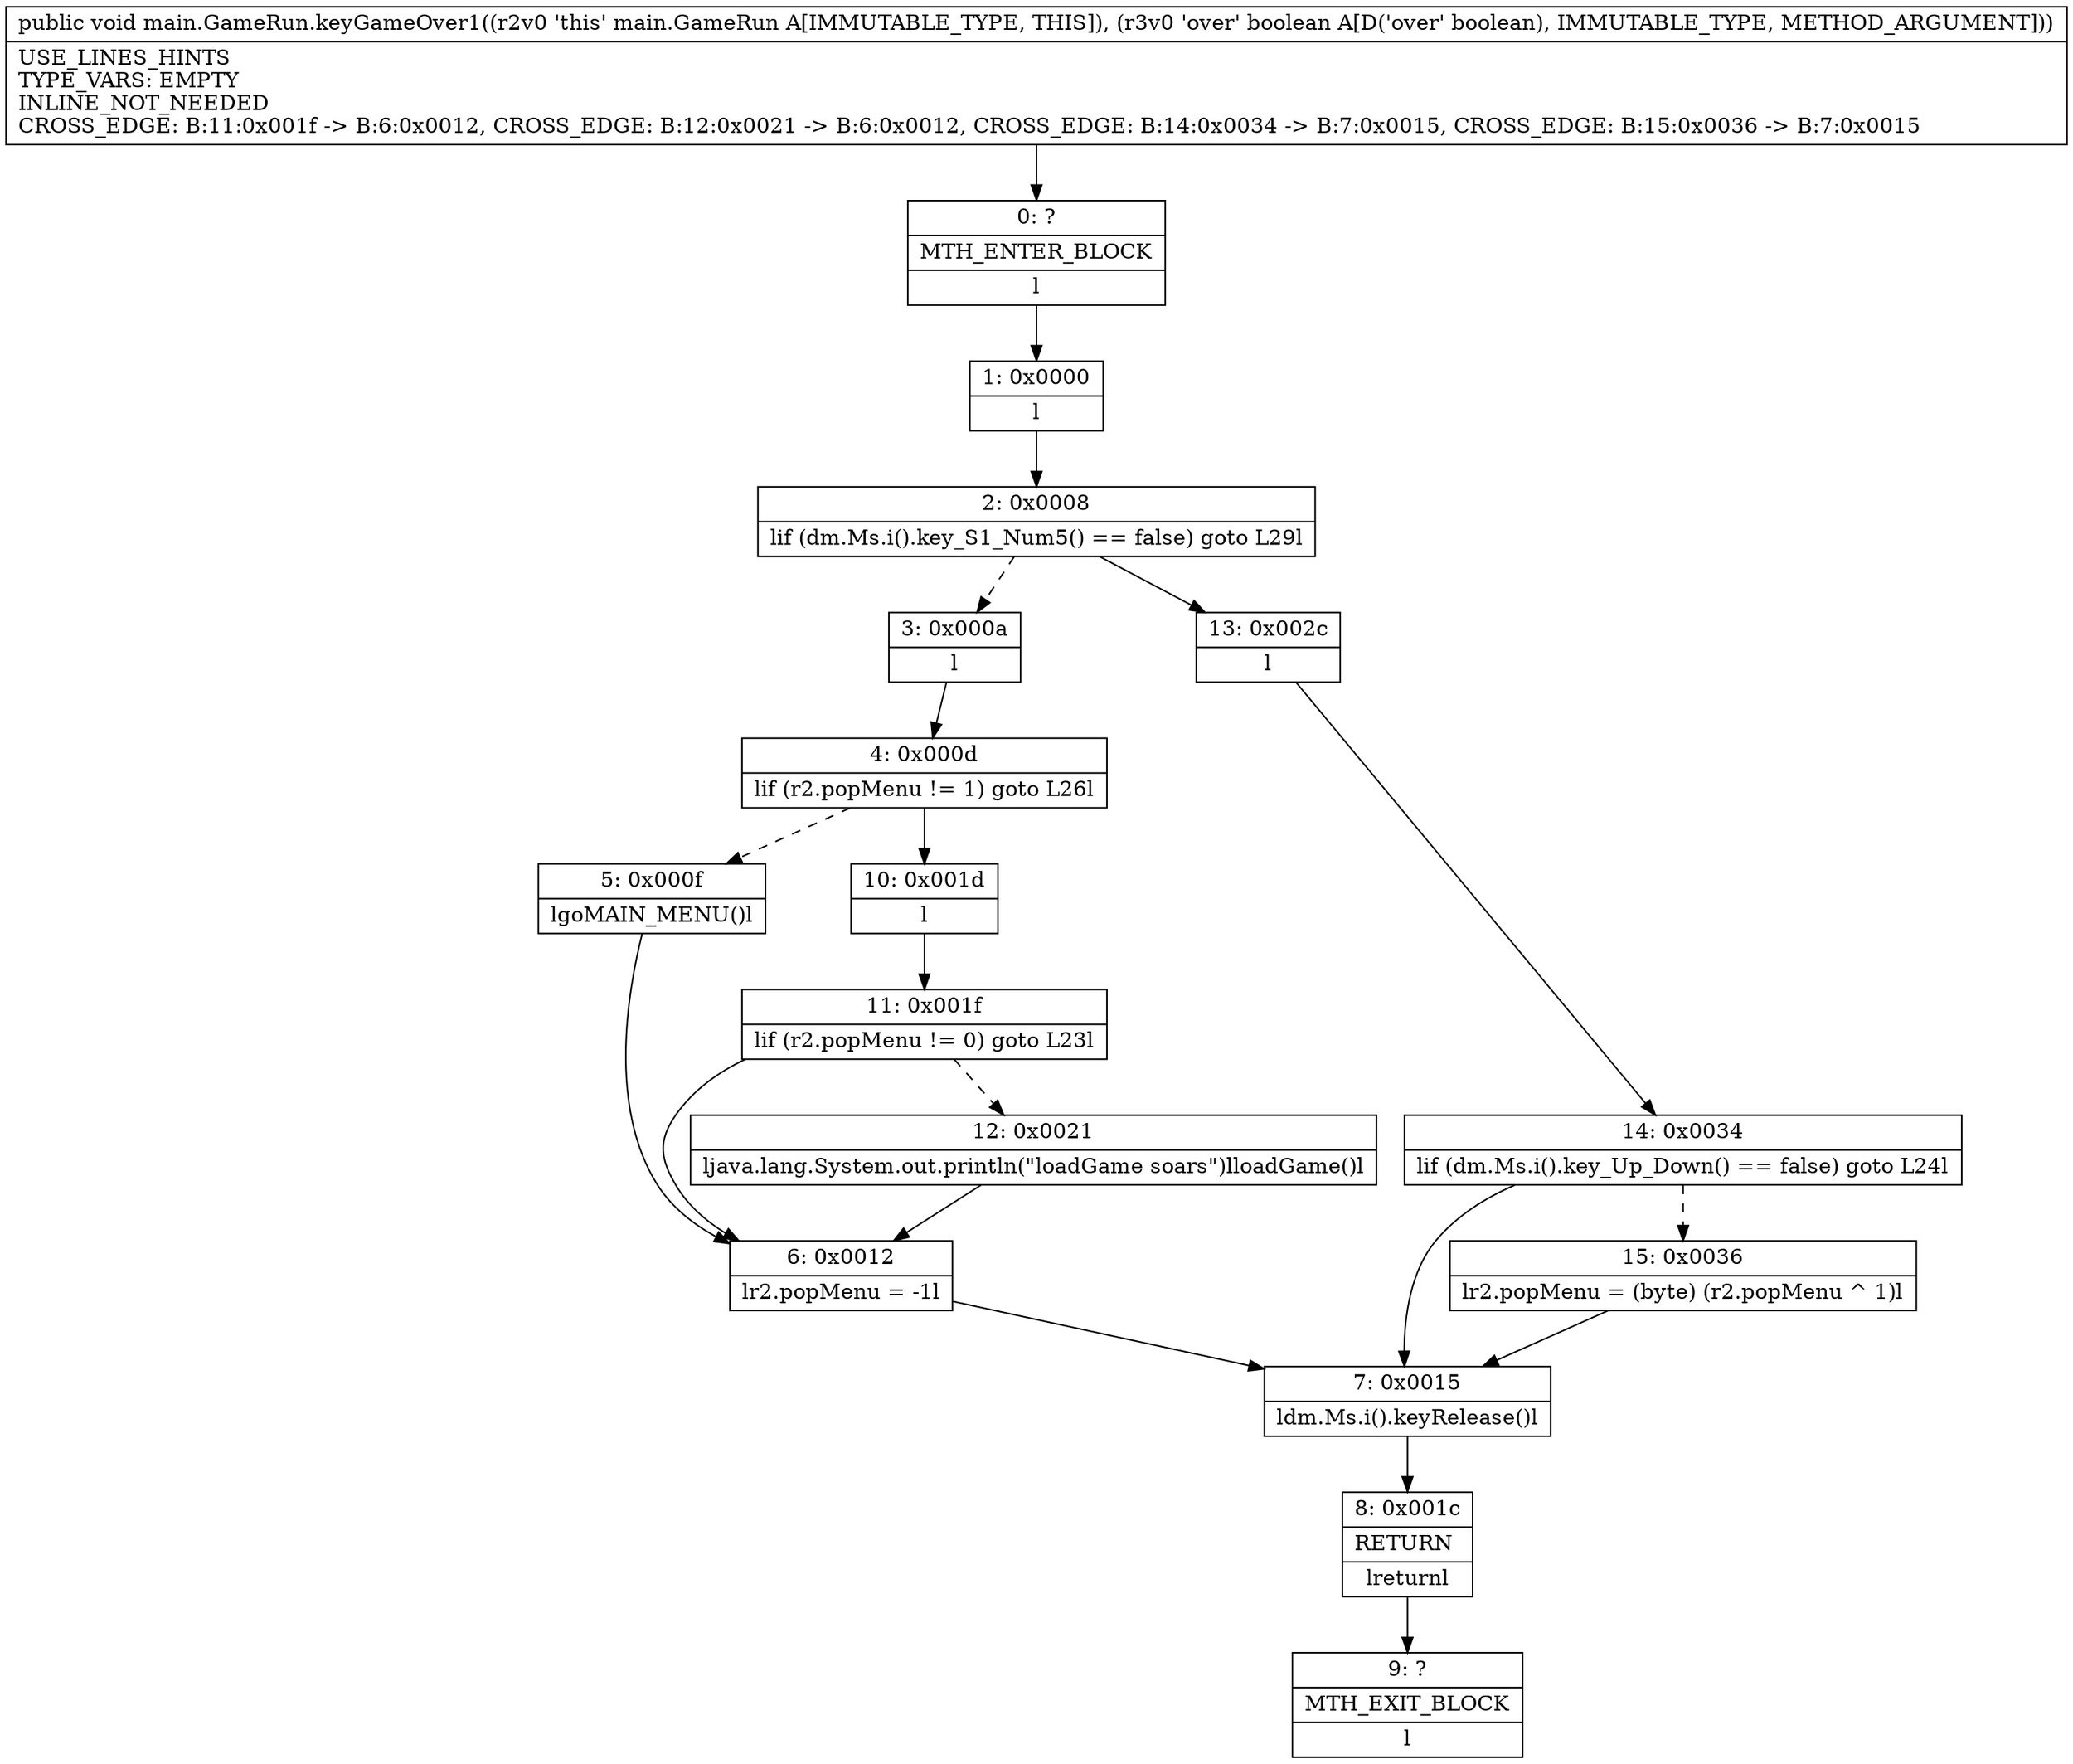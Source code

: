 digraph "CFG formain.GameRun.keyGameOver1(Z)V" {
Node_0 [shape=record,label="{0\:\ ?|MTH_ENTER_BLOCK\l|l}"];
Node_1 [shape=record,label="{1\:\ 0x0000|l}"];
Node_2 [shape=record,label="{2\:\ 0x0008|lif (dm.Ms.i().key_S1_Num5() == false) goto L29l}"];
Node_3 [shape=record,label="{3\:\ 0x000a|l}"];
Node_4 [shape=record,label="{4\:\ 0x000d|lif (r2.popMenu != 1) goto L26l}"];
Node_5 [shape=record,label="{5\:\ 0x000f|lgoMAIN_MENU()l}"];
Node_6 [shape=record,label="{6\:\ 0x0012|lr2.popMenu = \-1l}"];
Node_7 [shape=record,label="{7\:\ 0x0015|ldm.Ms.i().keyRelease()l}"];
Node_8 [shape=record,label="{8\:\ 0x001c|RETURN\l|lreturnl}"];
Node_9 [shape=record,label="{9\:\ ?|MTH_EXIT_BLOCK\l|l}"];
Node_10 [shape=record,label="{10\:\ 0x001d|l}"];
Node_11 [shape=record,label="{11\:\ 0x001f|lif (r2.popMenu != 0) goto L23l}"];
Node_12 [shape=record,label="{12\:\ 0x0021|ljava.lang.System.out.println(\"loadGame soars\")lloadGame()l}"];
Node_13 [shape=record,label="{13\:\ 0x002c|l}"];
Node_14 [shape=record,label="{14\:\ 0x0034|lif (dm.Ms.i().key_Up_Down() == false) goto L24l}"];
Node_15 [shape=record,label="{15\:\ 0x0036|lr2.popMenu = (byte) (r2.popMenu ^ 1)l}"];
MethodNode[shape=record,label="{public void main.GameRun.keyGameOver1((r2v0 'this' main.GameRun A[IMMUTABLE_TYPE, THIS]), (r3v0 'over' boolean A[D('over' boolean), IMMUTABLE_TYPE, METHOD_ARGUMENT]))  | USE_LINES_HINTS\lTYPE_VARS: EMPTY\lINLINE_NOT_NEEDED\lCROSS_EDGE: B:11:0x001f \-\> B:6:0x0012, CROSS_EDGE: B:12:0x0021 \-\> B:6:0x0012, CROSS_EDGE: B:14:0x0034 \-\> B:7:0x0015, CROSS_EDGE: B:15:0x0036 \-\> B:7:0x0015\l}"];
MethodNode -> Node_0;
Node_0 -> Node_1;
Node_1 -> Node_2;
Node_2 -> Node_3[style=dashed];
Node_2 -> Node_13;
Node_3 -> Node_4;
Node_4 -> Node_5[style=dashed];
Node_4 -> Node_10;
Node_5 -> Node_6;
Node_6 -> Node_7;
Node_7 -> Node_8;
Node_8 -> Node_9;
Node_10 -> Node_11;
Node_11 -> Node_6;
Node_11 -> Node_12[style=dashed];
Node_12 -> Node_6;
Node_13 -> Node_14;
Node_14 -> Node_7;
Node_14 -> Node_15[style=dashed];
Node_15 -> Node_7;
}

